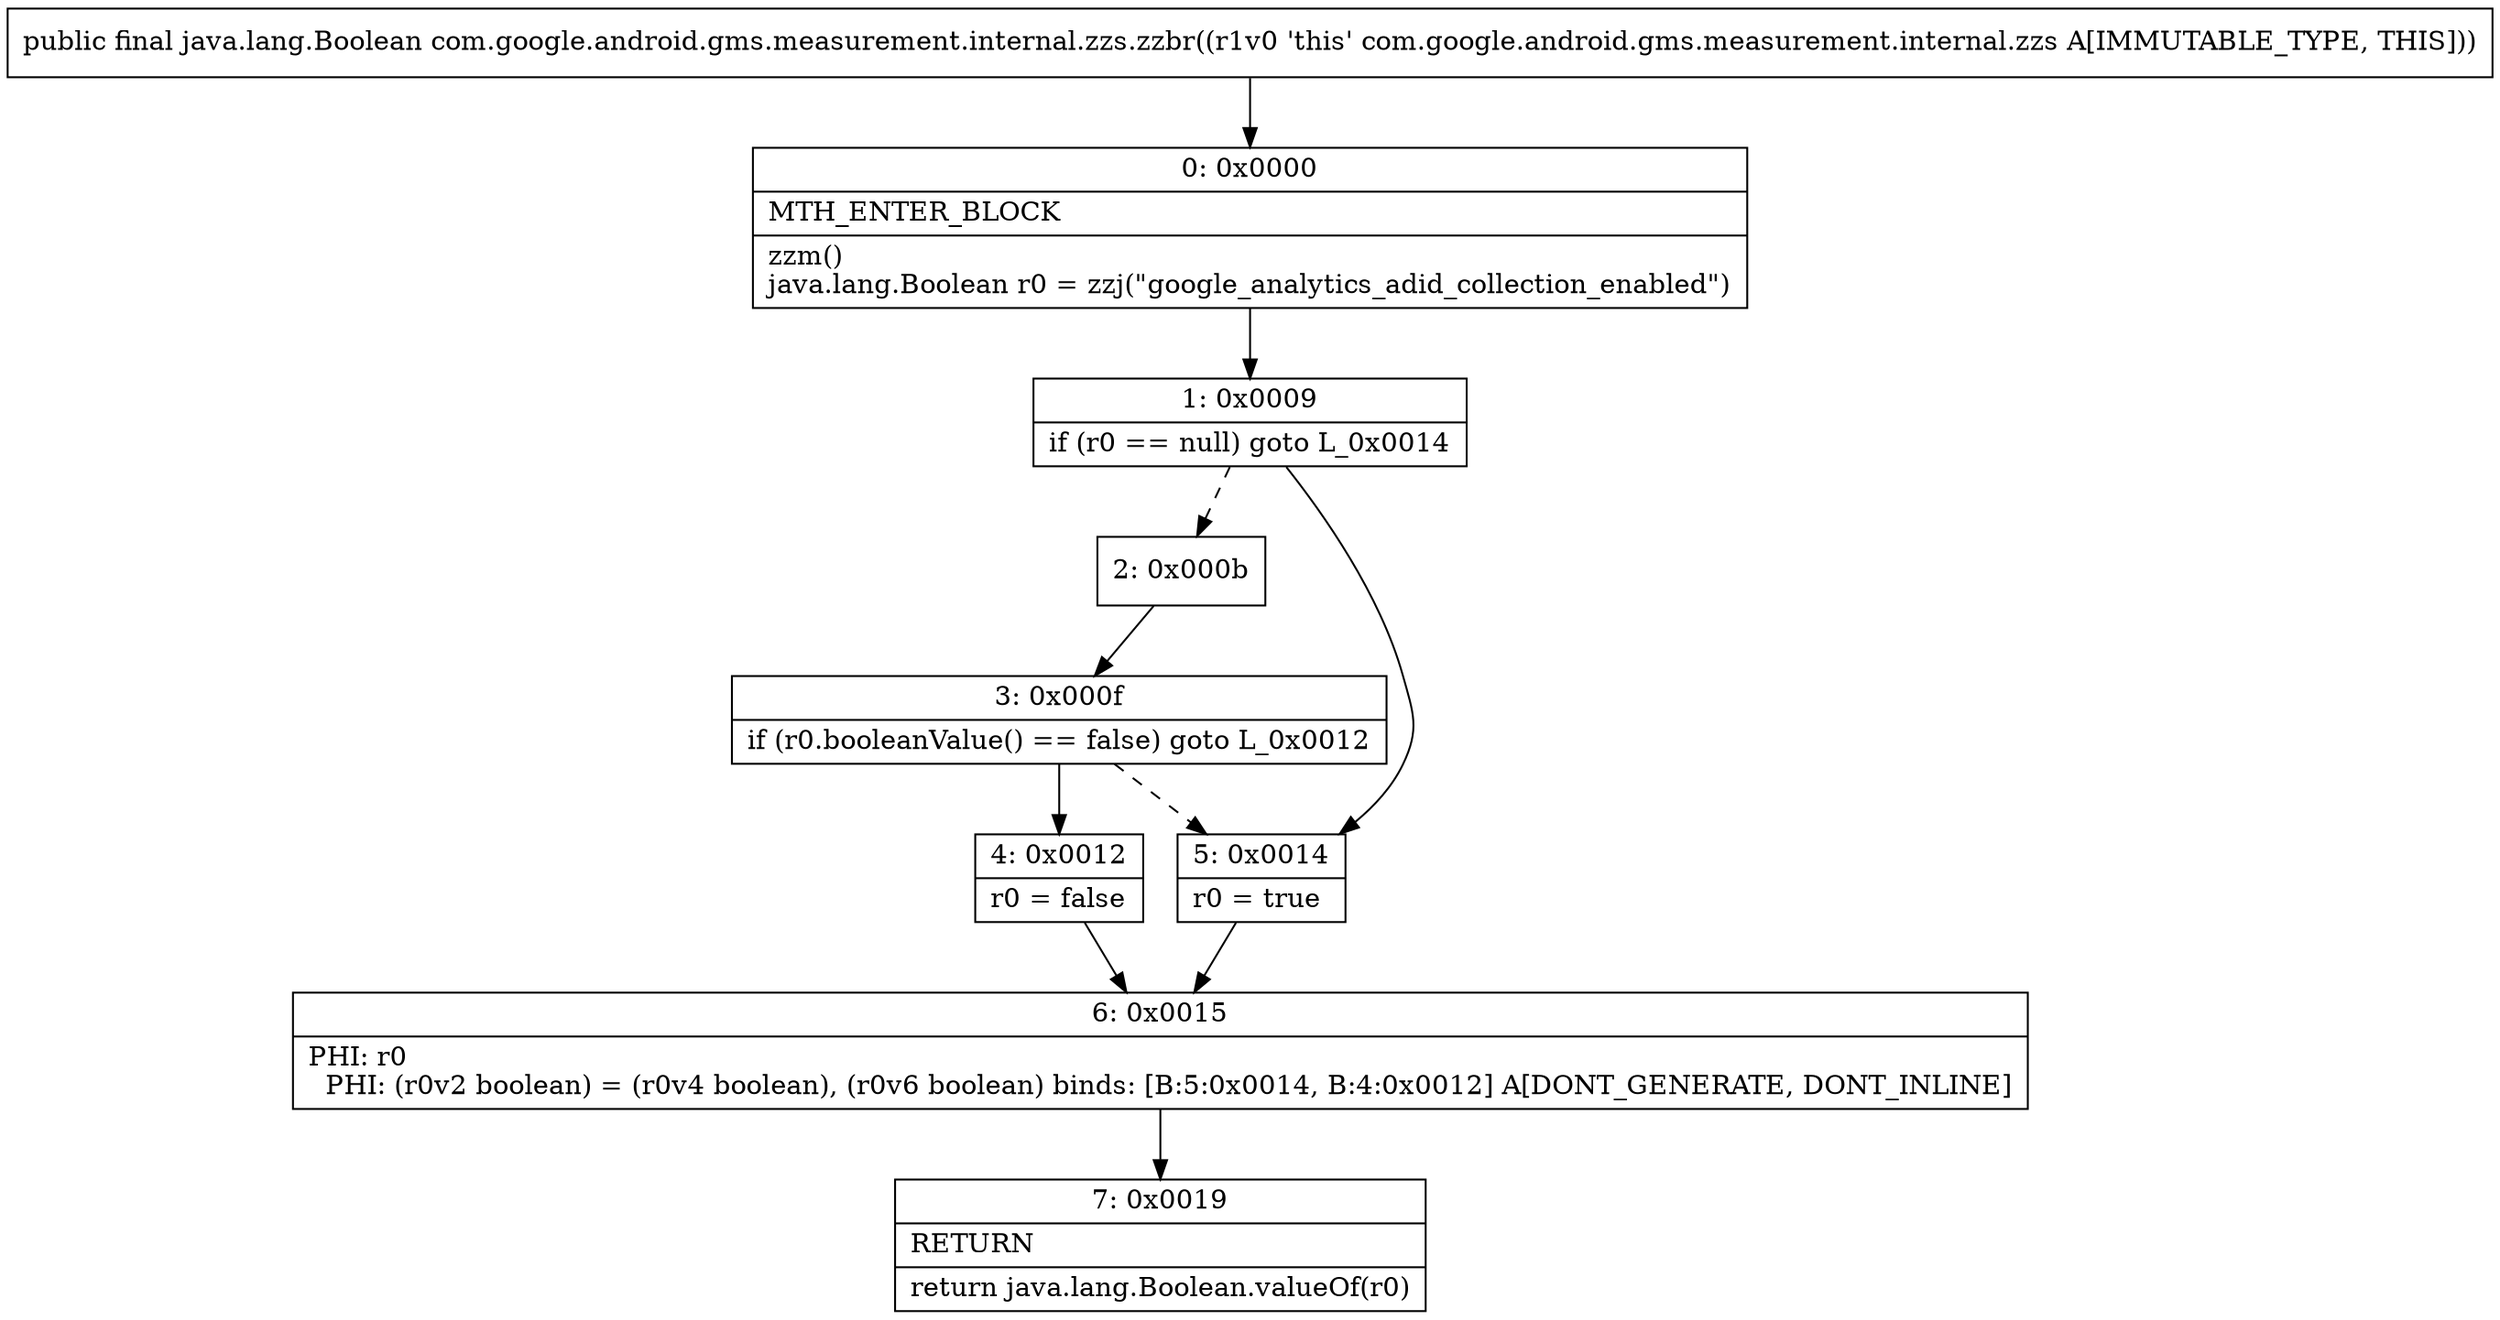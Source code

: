 digraph "CFG forcom.google.android.gms.measurement.internal.zzs.zzbr()Ljava\/lang\/Boolean;" {
Node_0 [shape=record,label="{0\:\ 0x0000|MTH_ENTER_BLOCK\l|zzm()\ljava.lang.Boolean r0 = zzj(\"google_analytics_adid_collection_enabled\")\l}"];
Node_1 [shape=record,label="{1\:\ 0x0009|if (r0 == null) goto L_0x0014\l}"];
Node_2 [shape=record,label="{2\:\ 0x000b}"];
Node_3 [shape=record,label="{3\:\ 0x000f|if (r0.booleanValue() == false) goto L_0x0012\l}"];
Node_4 [shape=record,label="{4\:\ 0x0012|r0 = false\l}"];
Node_5 [shape=record,label="{5\:\ 0x0014|r0 = true\l}"];
Node_6 [shape=record,label="{6\:\ 0x0015|PHI: r0 \l  PHI: (r0v2 boolean) = (r0v4 boolean), (r0v6 boolean) binds: [B:5:0x0014, B:4:0x0012] A[DONT_GENERATE, DONT_INLINE]\l}"];
Node_7 [shape=record,label="{7\:\ 0x0019|RETURN\l|return java.lang.Boolean.valueOf(r0)\l}"];
MethodNode[shape=record,label="{public final java.lang.Boolean com.google.android.gms.measurement.internal.zzs.zzbr((r1v0 'this' com.google.android.gms.measurement.internal.zzs A[IMMUTABLE_TYPE, THIS])) }"];
MethodNode -> Node_0;
Node_0 -> Node_1;
Node_1 -> Node_2[style=dashed];
Node_1 -> Node_5;
Node_2 -> Node_3;
Node_3 -> Node_4;
Node_3 -> Node_5[style=dashed];
Node_4 -> Node_6;
Node_5 -> Node_6;
Node_6 -> Node_7;
}

